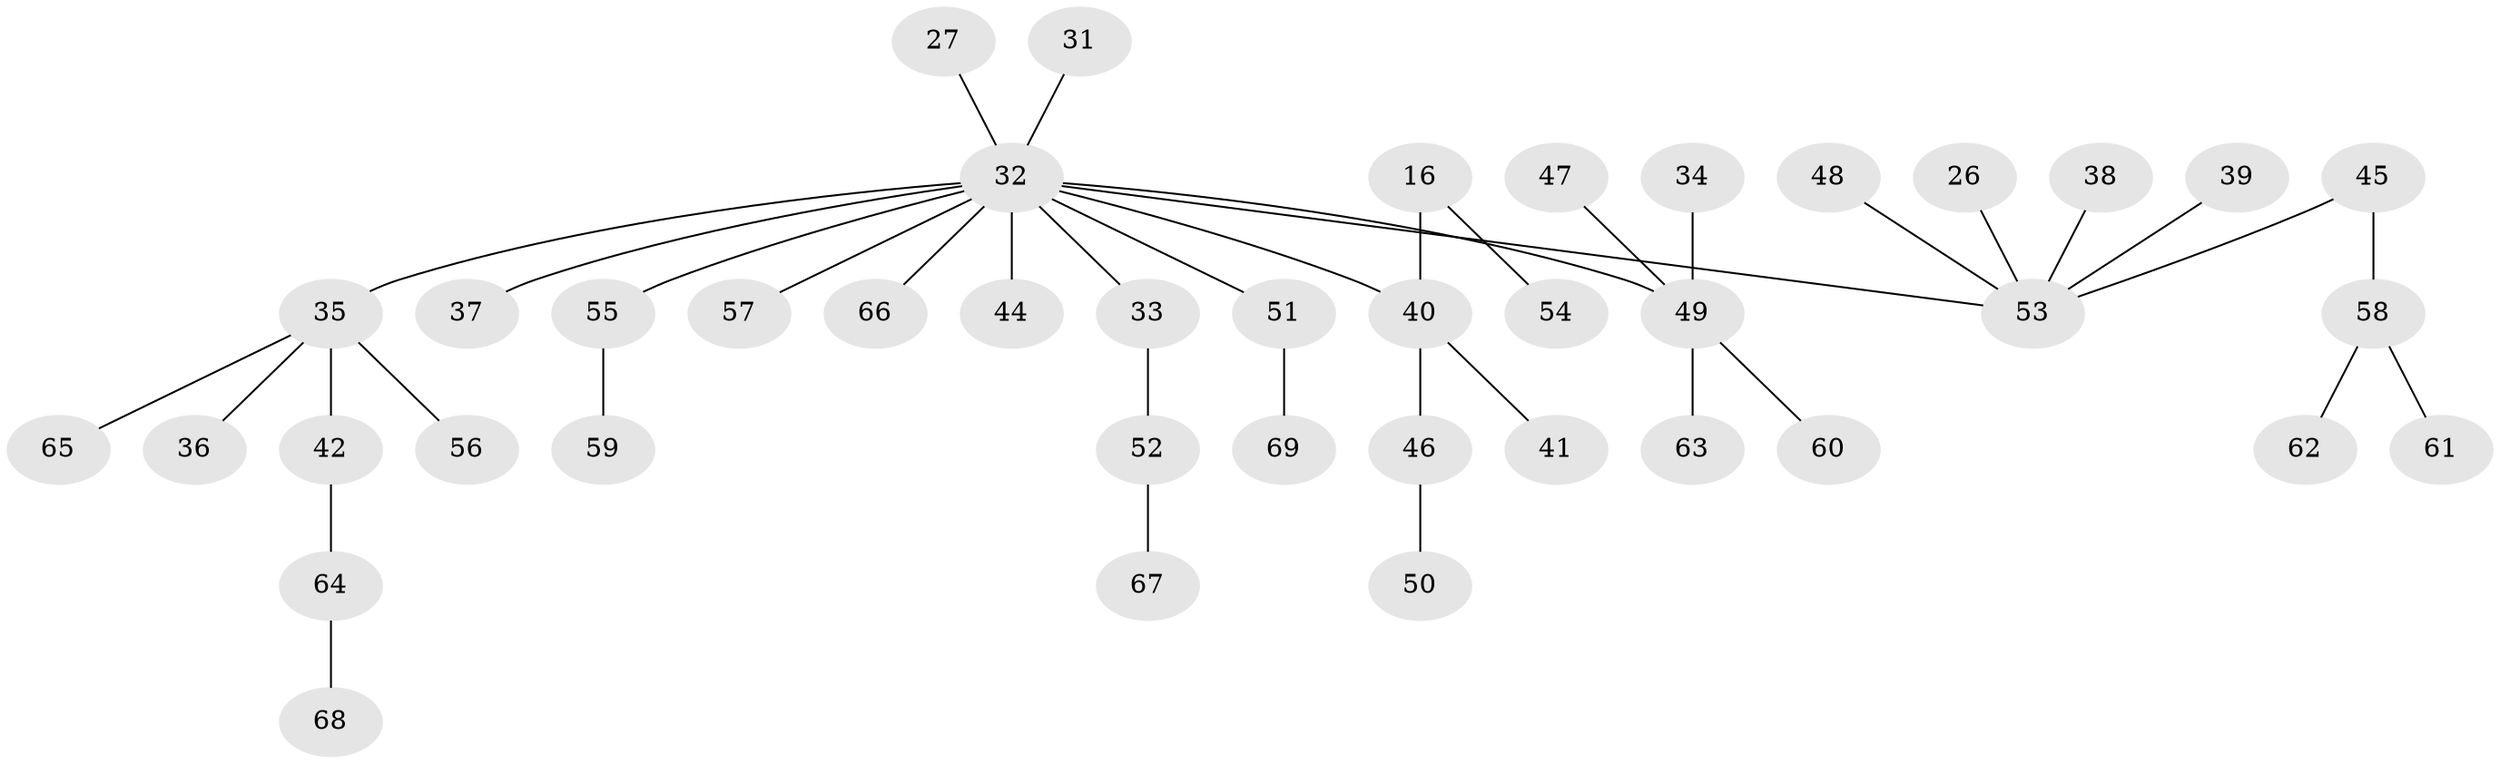 // original degree distribution, {6: 0.043478260869565216, 3: 0.13043478260869565, 2: 0.34782608695652173, 4: 0.028985507246376812, 5: 0.014492753623188406, 1: 0.43478260869565216}
// Generated by graph-tools (version 1.1) at 2025/56/03/04/25 21:56:38]
// undirected, 41 vertices, 40 edges
graph export_dot {
graph [start="1"]
  node [color=gray90,style=filled];
  16;
  26;
  27;
  31;
  32 [super="+9+14+24+15+20+21+22+29"];
  33;
  34;
  35 [super="+5+13+19"];
  36;
  37;
  38;
  39;
  40 [super="+12"];
  41;
  42;
  44;
  45;
  46;
  47;
  48;
  49 [super="+8+28"];
  50;
  51 [super="+25"];
  52;
  53 [super="+30+43"];
  54;
  55;
  56;
  57;
  58;
  59;
  60;
  61;
  62;
  63;
  64;
  65;
  66;
  67;
  68;
  69;
  16 -- 54;
  16 -- 40;
  26 -- 53;
  27 -- 32;
  31 -- 32;
  32 -- 33;
  32 -- 66;
  32 -- 35;
  32 -- 44;
  32 -- 49;
  32 -- 40;
  32 -- 57;
  32 -- 51;
  32 -- 55;
  32 -- 37;
  32 -- 53;
  33 -- 52;
  34 -- 49;
  35 -- 65;
  35 -- 56;
  35 -- 42;
  35 -- 36;
  38 -- 53;
  39 -- 53;
  40 -- 41;
  40 -- 46;
  42 -- 64;
  45 -- 58;
  45 -- 53;
  46 -- 50;
  47 -- 49;
  48 -- 53;
  49 -- 60;
  49 -- 63;
  51 -- 69;
  52 -- 67;
  55 -- 59;
  58 -- 61;
  58 -- 62;
  64 -- 68;
}
